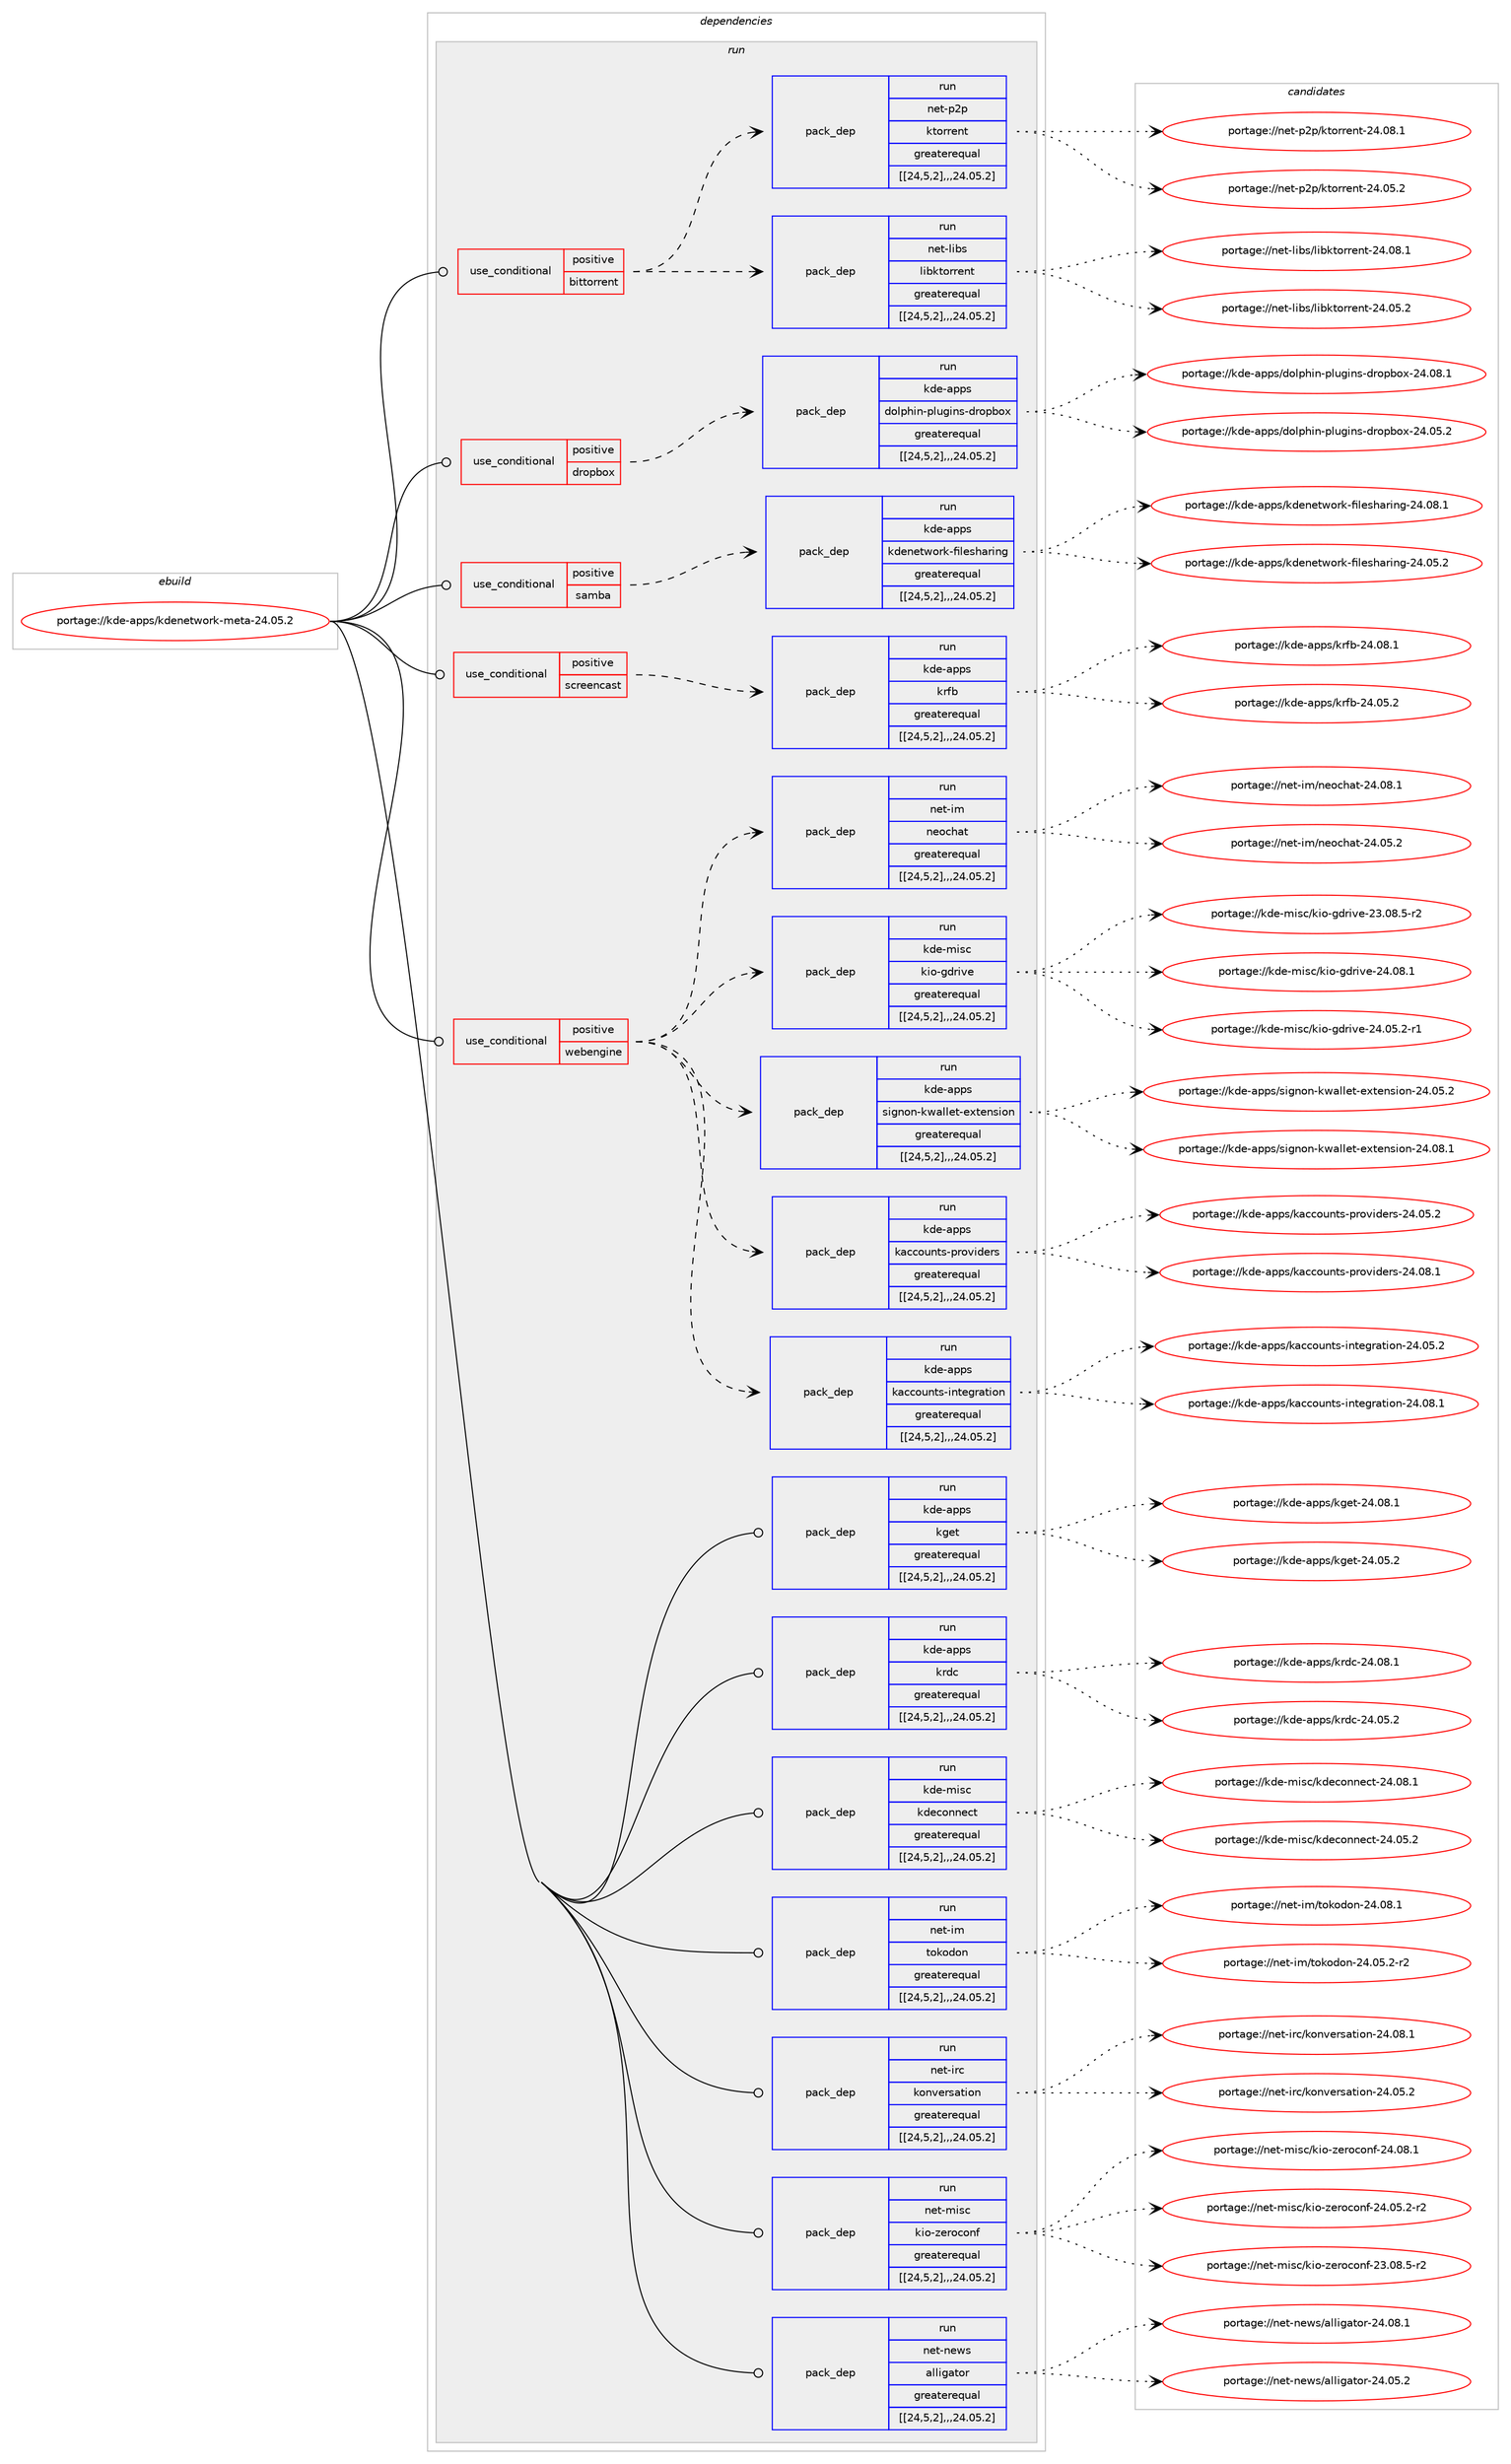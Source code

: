 digraph prolog {

# *************
# Graph options
# *************

newrank=true;
concentrate=true;
compound=true;
graph [rankdir=LR,fontname=Helvetica,fontsize=10,ranksep=1.5];#, ranksep=2.5, nodesep=0.2];
edge  [arrowhead=vee];
node  [fontname=Helvetica,fontsize=10];

# **********
# The ebuild
# **********

subgraph cluster_leftcol {
color=gray;
label=<<i>ebuild</i>>;
id [label="portage://kde-apps/kdenetwork-meta-24.05.2", color=red, width=4, href="../kde-apps/kdenetwork-meta-24.05.2.svg"];
}

# ****************
# The dependencies
# ****************

subgraph cluster_midcol {
color=gray;
label=<<i>dependencies</i>>;
subgraph cluster_compile {
fillcolor="#eeeeee";
style=filled;
label=<<i>compile</i>>;
}
subgraph cluster_compileandrun {
fillcolor="#eeeeee";
style=filled;
label=<<i>compile and run</i>>;
}
subgraph cluster_run {
fillcolor="#eeeeee";
style=filled;
label=<<i>run</i>>;
subgraph cond69042 {
dependency257477 [label=<<TABLE BORDER="0" CELLBORDER="1" CELLSPACING="0" CELLPADDING="4"><TR><TD ROWSPAN="3" CELLPADDING="10">use_conditional</TD></TR><TR><TD>positive</TD></TR><TR><TD>bittorrent</TD></TR></TABLE>>, shape=none, color=red];
subgraph pack186670 {
dependency257478 [label=<<TABLE BORDER="0" CELLBORDER="1" CELLSPACING="0" CELLPADDING="4" WIDTH="220"><TR><TD ROWSPAN="6" CELLPADDING="30">pack_dep</TD></TR><TR><TD WIDTH="110">run</TD></TR><TR><TD>net-libs</TD></TR><TR><TD>libktorrent</TD></TR><TR><TD>greaterequal</TD></TR><TR><TD>[[24,5,2],,,24.05.2]</TD></TR></TABLE>>, shape=none, color=blue];
}
dependency257477:e -> dependency257478:w [weight=20,style="dashed",arrowhead="vee"];
subgraph pack186671 {
dependency257479 [label=<<TABLE BORDER="0" CELLBORDER="1" CELLSPACING="0" CELLPADDING="4" WIDTH="220"><TR><TD ROWSPAN="6" CELLPADDING="30">pack_dep</TD></TR><TR><TD WIDTH="110">run</TD></TR><TR><TD>net-p2p</TD></TR><TR><TD>ktorrent</TD></TR><TR><TD>greaterequal</TD></TR><TR><TD>[[24,5,2],,,24.05.2]</TD></TR></TABLE>>, shape=none, color=blue];
}
dependency257477:e -> dependency257479:w [weight=20,style="dashed",arrowhead="vee"];
}
id:e -> dependency257477:w [weight=20,style="solid",arrowhead="odot"];
subgraph cond69043 {
dependency257480 [label=<<TABLE BORDER="0" CELLBORDER="1" CELLSPACING="0" CELLPADDING="4"><TR><TD ROWSPAN="3" CELLPADDING="10">use_conditional</TD></TR><TR><TD>positive</TD></TR><TR><TD>dropbox</TD></TR></TABLE>>, shape=none, color=red];
subgraph pack186672 {
dependency257481 [label=<<TABLE BORDER="0" CELLBORDER="1" CELLSPACING="0" CELLPADDING="4" WIDTH="220"><TR><TD ROWSPAN="6" CELLPADDING="30">pack_dep</TD></TR><TR><TD WIDTH="110">run</TD></TR><TR><TD>kde-apps</TD></TR><TR><TD>dolphin-plugins-dropbox</TD></TR><TR><TD>greaterequal</TD></TR><TR><TD>[[24,5,2],,,24.05.2]</TD></TR></TABLE>>, shape=none, color=blue];
}
dependency257480:e -> dependency257481:w [weight=20,style="dashed",arrowhead="vee"];
}
id:e -> dependency257480:w [weight=20,style="solid",arrowhead="odot"];
subgraph cond69044 {
dependency257482 [label=<<TABLE BORDER="0" CELLBORDER="1" CELLSPACING="0" CELLPADDING="4"><TR><TD ROWSPAN="3" CELLPADDING="10">use_conditional</TD></TR><TR><TD>positive</TD></TR><TR><TD>samba</TD></TR></TABLE>>, shape=none, color=red];
subgraph pack186673 {
dependency257483 [label=<<TABLE BORDER="0" CELLBORDER="1" CELLSPACING="0" CELLPADDING="4" WIDTH="220"><TR><TD ROWSPAN="6" CELLPADDING="30">pack_dep</TD></TR><TR><TD WIDTH="110">run</TD></TR><TR><TD>kde-apps</TD></TR><TR><TD>kdenetwork-filesharing</TD></TR><TR><TD>greaterequal</TD></TR><TR><TD>[[24,5,2],,,24.05.2]</TD></TR></TABLE>>, shape=none, color=blue];
}
dependency257482:e -> dependency257483:w [weight=20,style="dashed",arrowhead="vee"];
}
id:e -> dependency257482:w [weight=20,style="solid",arrowhead="odot"];
subgraph cond69045 {
dependency257484 [label=<<TABLE BORDER="0" CELLBORDER="1" CELLSPACING="0" CELLPADDING="4"><TR><TD ROWSPAN="3" CELLPADDING="10">use_conditional</TD></TR><TR><TD>positive</TD></TR><TR><TD>screencast</TD></TR></TABLE>>, shape=none, color=red];
subgraph pack186674 {
dependency257485 [label=<<TABLE BORDER="0" CELLBORDER="1" CELLSPACING="0" CELLPADDING="4" WIDTH="220"><TR><TD ROWSPAN="6" CELLPADDING="30">pack_dep</TD></TR><TR><TD WIDTH="110">run</TD></TR><TR><TD>kde-apps</TD></TR><TR><TD>krfb</TD></TR><TR><TD>greaterequal</TD></TR><TR><TD>[[24,5,2],,,24.05.2]</TD></TR></TABLE>>, shape=none, color=blue];
}
dependency257484:e -> dependency257485:w [weight=20,style="dashed",arrowhead="vee"];
}
id:e -> dependency257484:w [weight=20,style="solid",arrowhead="odot"];
subgraph cond69046 {
dependency257486 [label=<<TABLE BORDER="0" CELLBORDER="1" CELLSPACING="0" CELLPADDING="4"><TR><TD ROWSPAN="3" CELLPADDING="10">use_conditional</TD></TR><TR><TD>positive</TD></TR><TR><TD>webengine</TD></TR></TABLE>>, shape=none, color=red];
subgraph pack186675 {
dependency257487 [label=<<TABLE BORDER="0" CELLBORDER="1" CELLSPACING="0" CELLPADDING="4" WIDTH="220"><TR><TD ROWSPAN="6" CELLPADDING="30">pack_dep</TD></TR><TR><TD WIDTH="110">run</TD></TR><TR><TD>kde-apps</TD></TR><TR><TD>kaccounts-integration</TD></TR><TR><TD>greaterequal</TD></TR><TR><TD>[[24,5,2],,,24.05.2]</TD></TR></TABLE>>, shape=none, color=blue];
}
dependency257486:e -> dependency257487:w [weight=20,style="dashed",arrowhead="vee"];
subgraph pack186676 {
dependency257488 [label=<<TABLE BORDER="0" CELLBORDER="1" CELLSPACING="0" CELLPADDING="4" WIDTH="220"><TR><TD ROWSPAN="6" CELLPADDING="30">pack_dep</TD></TR><TR><TD WIDTH="110">run</TD></TR><TR><TD>kde-apps</TD></TR><TR><TD>kaccounts-providers</TD></TR><TR><TD>greaterequal</TD></TR><TR><TD>[[24,5,2],,,24.05.2]</TD></TR></TABLE>>, shape=none, color=blue];
}
dependency257486:e -> dependency257488:w [weight=20,style="dashed",arrowhead="vee"];
subgraph pack186677 {
dependency257489 [label=<<TABLE BORDER="0" CELLBORDER="1" CELLSPACING="0" CELLPADDING="4" WIDTH="220"><TR><TD ROWSPAN="6" CELLPADDING="30">pack_dep</TD></TR><TR><TD WIDTH="110">run</TD></TR><TR><TD>kde-apps</TD></TR><TR><TD>signon-kwallet-extension</TD></TR><TR><TD>greaterequal</TD></TR><TR><TD>[[24,5,2],,,24.05.2]</TD></TR></TABLE>>, shape=none, color=blue];
}
dependency257486:e -> dependency257489:w [weight=20,style="dashed",arrowhead="vee"];
subgraph pack186678 {
dependency257490 [label=<<TABLE BORDER="0" CELLBORDER="1" CELLSPACING="0" CELLPADDING="4" WIDTH="220"><TR><TD ROWSPAN="6" CELLPADDING="30">pack_dep</TD></TR><TR><TD WIDTH="110">run</TD></TR><TR><TD>kde-misc</TD></TR><TR><TD>kio-gdrive</TD></TR><TR><TD>greaterequal</TD></TR><TR><TD>[[24,5,2],,,24.05.2]</TD></TR></TABLE>>, shape=none, color=blue];
}
dependency257486:e -> dependency257490:w [weight=20,style="dashed",arrowhead="vee"];
subgraph pack186679 {
dependency257491 [label=<<TABLE BORDER="0" CELLBORDER="1" CELLSPACING="0" CELLPADDING="4" WIDTH="220"><TR><TD ROWSPAN="6" CELLPADDING="30">pack_dep</TD></TR><TR><TD WIDTH="110">run</TD></TR><TR><TD>net-im</TD></TR><TR><TD>neochat</TD></TR><TR><TD>greaterequal</TD></TR><TR><TD>[[24,5,2],,,24.05.2]</TD></TR></TABLE>>, shape=none, color=blue];
}
dependency257486:e -> dependency257491:w [weight=20,style="dashed",arrowhead="vee"];
}
id:e -> dependency257486:w [weight=20,style="solid",arrowhead="odot"];
subgraph pack186680 {
dependency257492 [label=<<TABLE BORDER="0" CELLBORDER="1" CELLSPACING="0" CELLPADDING="4" WIDTH="220"><TR><TD ROWSPAN="6" CELLPADDING="30">pack_dep</TD></TR><TR><TD WIDTH="110">run</TD></TR><TR><TD>kde-apps</TD></TR><TR><TD>kget</TD></TR><TR><TD>greaterequal</TD></TR><TR><TD>[[24,5,2],,,24.05.2]</TD></TR></TABLE>>, shape=none, color=blue];
}
id:e -> dependency257492:w [weight=20,style="solid",arrowhead="odot"];
subgraph pack186681 {
dependency257493 [label=<<TABLE BORDER="0" CELLBORDER="1" CELLSPACING="0" CELLPADDING="4" WIDTH="220"><TR><TD ROWSPAN="6" CELLPADDING="30">pack_dep</TD></TR><TR><TD WIDTH="110">run</TD></TR><TR><TD>kde-apps</TD></TR><TR><TD>krdc</TD></TR><TR><TD>greaterequal</TD></TR><TR><TD>[[24,5,2],,,24.05.2]</TD></TR></TABLE>>, shape=none, color=blue];
}
id:e -> dependency257493:w [weight=20,style="solid",arrowhead="odot"];
subgraph pack186682 {
dependency257494 [label=<<TABLE BORDER="0" CELLBORDER="1" CELLSPACING="0" CELLPADDING="4" WIDTH="220"><TR><TD ROWSPAN="6" CELLPADDING="30">pack_dep</TD></TR><TR><TD WIDTH="110">run</TD></TR><TR><TD>kde-misc</TD></TR><TR><TD>kdeconnect</TD></TR><TR><TD>greaterequal</TD></TR><TR><TD>[[24,5,2],,,24.05.2]</TD></TR></TABLE>>, shape=none, color=blue];
}
id:e -> dependency257494:w [weight=20,style="solid",arrowhead="odot"];
subgraph pack186683 {
dependency257495 [label=<<TABLE BORDER="0" CELLBORDER="1" CELLSPACING="0" CELLPADDING="4" WIDTH="220"><TR><TD ROWSPAN="6" CELLPADDING="30">pack_dep</TD></TR><TR><TD WIDTH="110">run</TD></TR><TR><TD>net-im</TD></TR><TR><TD>tokodon</TD></TR><TR><TD>greaterequal</TD></TR><TR><TD>[[24,5,2],,,24.05.2]</TD></TR></TABLE>>, shape=none, color=blue];
}
id:e -> dependency257495:w [weight=20,style="solid",arrowhead="odot"];
subgraph pack186684 {
dependency257496 [label=<<TABLE BORDER="0" CELLBORDER="1" CELLSPACING="0" CELLPADDING="4" WIDTH="220"><TR><TD ROWSPAN="6" CELLPADDING="30">pack_dep</TD></TR><TR><TD WIDTH="110">run</TD></TR><TR><TD>net-irc</TD></TR><TR><TD>konversation</TD></TR><TR><TD>greaterequal</TD></TR><TR><TD>[[24,5,2],,,24.05.2]</TD></TR></TABLE>>, shape=none, color=blue];
}
id:e -> dependency257496:w [weight=20,style="solid",arrowhead="odot"];
subgraph pack186685 {
dependency257497 [label=<<TABLE BORDER="0" CELLBORDER="1" CELLSPACING="0" CELLPADDING="4" WIDTH="220"><TR><TD ROWSPAN="6" CELLPADDING="30">pack_dep</TD></TR><TR><TD WIDTH="110">run</TD></TR><TR><TD>net-misc</TD></TR><TR><TD>kio-zeroconf</TD></TR><TR><TD>greaterequal</TD></TR><TR><TD>[[24,5,2],,,24.05.2]</TD></TR></TABLE>>, shape=none, color=blue];
}
id:e -> dependency257497:w [weight=20,style="solid",arrowhead="odot"];
subgraph pack186686 {
dependency257498 [label=<<TABLE BORDER="0" CELLBORDER="1" CELLSPACING="0" CELLPADDING="4" WIDTH="220"><TR><TD ROWSPAN="6" CELLPADDING="30">pack_dep</TD></TR><TR><TD WIDTH="110">run</TD></TR><TR><TD>net-news</TD></TR><TR><TD>alligator</TD></TR><TR><TD>greaterequal</TD></TR><TR><TD>[[24,5,2],,,24.05.2]</TD></TR></TABLE>>, shape=none, color=blue];
}
id:e -> dependency257498:w [weight=20,style="solid",arrowhead="odot"];
}
}

# **************
# The candidates
# **************

subgraph cluster_choices {
rank=same;
color=gray;
label=<<i>candidates</i>>;

subgraph choice186670 {
color=black;
nodesep=1;
choice110101116451081059811547108105981071161111141141011101164550524648564649 [label="portage://net-libs/libktorrent-24.08.1", color=red, width=4,href="../net-libs/libktorrent-24.08.1.svg"];
choice110101116451081059811547108105981071161111141141011101164550524648534650 [label="portage://net-libs/libktorrent-24.05.2", color=red, width=4,href="../net-libs/libktorrent-24.05.2.svg"];
dependency257478:e -> choice110101116451081059811547108105981071161111141141011101164550524648564649:w [style=dotted,weight="100"];
dependency257478:e -> choice110101116451081059811547108105981071161111141141011101164550524648534650:w [style=dotted,weight="100"];
}
subgraph choice186671 {
color=black;
nodesep=1;
choice1101011164511250112471071161111141141011101164550524648564649 [label="portage://net-p2p/ktorrent-24.08.1", color=red, width=4,href="../net-p2p/ktorrent-24.08.1.svg"];
choice1101011164511250112471071161111141141011101164550524648534650 [label="portage://net-p2p/ktorrent-24.05.2", color=red, width=4,href="../net-p2p/ktorrent-24.05.2.svg"];
dependency257479:e -> choice1101011164511250112471071161111141141011101164550524648564649:w [style=dotted,weight="100"];
dependency257479:e -> choice1101011164511250112471071161111141141011101164550524648534650:w [style=dotted,weight="100"];
}
subgraph choice186672 {
color=black;
nodesep=1;
choice1071001014597112112115471001111081121041051104511210811710310511011545100114111112981111204550524648564649 [label="portage://kde-apps/dolphin-plugins-dropbox-24.08.1", color=red, width=4,href="../kde-apps/dolphin-plugins-dropbox-24.08.1.svg"];
choice1071001014597112112115471001111081121041051104511210811710310511011545100114111112981111204550524648534650 [label="portage://kde-apps/dolphin-plugins-dropbox-24.05.2", color=red, width=4,href="../kde-apps/dolphin-plugins-dropbox-24.05.2.svg"];
dependency257481:e -> choice1071001014597112112115471001111081121041051104511210811710310511011545100114111112981111204550524648564649:w [style=dotted,weight="100"];
dependency257481:e -> choice1071001014597112112115471001111081121041051104511210811710310511011545100114111112981111204550524648534650:w [style=dotted,weight="100"];
}
subgraph choice186673 {
color=black;
nodesep=1;
choice10710010145971121121154710710010111010111611911111410745102105108101115104971141051101034550524648564649 [label="portage://kde-apps/kdenetwork-filesharing-24.08.1", color=red, width=4,href="../kde-apps/kdenetwork-filesharing-24.08.1.svg"];
choice10710010145971121121154710710010111010111611911111410745102105108101115104971141051101034550524648534650 [label="portage://kde-apps/kdenetwork-filesharing-24.05.2", color=red, width=4,href="../kde-apps/kdenetwork-filesharing-24.05.2.svg"];
dependency257483:e -> choice10710010145971121121154710710010111010111611911111410745102105108101115104971141051101034550524648564649:w [style=dotted,weight="100"];
dependency257483:e -> choice10710010145971121121154710710010111010111611911111410745102105108101115104971141051101034550524648534650:w [style=dotted,weight="100"];
}
subgraph choice186674 {
color=black;
nodesep=1;
choice107100101459711211211547107114102984550524648564649 [label="portage://kde-apps/krfb-24.08.1", color=red, width=4,href="../kde-apps/krfb-24.08.1.svg"];
choice107100101459711211211547107114102984550524648534650 [label="portage://kde-apps/krfb-24.05.2", color=red, width=4,href="../kde-apps/krfb-24.05.2.svg"];
dependency257485:e -> choice107100101459711211211547107114102984550524648564649:w [style=dotted,weight="100"];
dependency257485:e -> choice107100101459711211211547107114102984550524648534650:w [style=dotted,weight="100"];
}
subgraph choice186675 {
color=black;
nodesep=1;
choice10710010145971121121154710797999911111711011611545105110116101103114971161051111104550524648564649 [label="portage://kde-apps/kaccounts-integration-24.08.1", color=red, width=4,href="../kde-apps/kaccounts-integration-24.08.1.svg"];
choice10710010145971121121154710797999911111711011611545105110116101103114971161051111104550524648534650 [label="portage://kde-apps/kaccounts-integration-24.05.2", color=red, width=4,href="../kde-apps/kaccounts-integration-24.05.2.svg"];
dependency257487:e -> choice10710010145971121121154710797999911111711011611545105110116101103114971161051111104550524648564649:w [style=dotted,weight="100"];
dependency257487:e -> choice10710010145971121121154710797999911111711011611545105110116101103114971161051111104550524648534650:w [style=dotted,weight="100"];
}
subgraph choice186676 {
color=black;
nodesep=1;
choice107100101459711211211547107979999111117110116115451121141111181051001011141154550524648564649 [label="portage://kde-apps/kaccounts-providers-24.08.1", color=red, width=4,href="../kde-apps/kaccounts-providers-24.08.1.svg"];
choice107100101459711211211547107979999111117110116115451121141111181051001011141154550524648534650 [label="portage://kde-apps/kaccounts-providers-24.05.2", color=red, width=4,href="../kde-apps/kaccounts-providers-24.05.2.svg"];
dependency257488:e -> choice107100101459711211211547107979999111117110116115451121141111181051001011141154550524648564649:w [style=dotted,weight="100"];
dependency257488:e -> choice107100101459711211211547107979999111117110116115451121141111181051001011141154550524648534650:w [style=dotted,weight="100"];
}
subgraph choice186677 {
color=black;
nodesep=1;
choice1071001014597112112115471151051031101111104510711997108108101116451011201161011101151051111104550524648564649 [label="portage://kde-apps/signon-kwallet-extension-24.08.1", color=red, width=4,href="../kde-apps/signon-kwallet-extension-24.08.1.svg"];
choice1071001014597112112115471151051031101111104510711997108108101116451011201161011101151051111104550524648534650 [label="portage://kde-apps/signon-kwallet-extension-24.05.2", color=red, width=4,href="../kde-apps/signon-kwallet-extension-24.05.2.svg"];
dependency257489:e -> choice1071001014597112112115471151051031101111104510711997108108101116451011201161011101151051111104550524648564649:w [style=dotted,weight="100"];
dependency257489:e -> choice1071001014597112112115471151051031101111104510711997108108101116451011201161011101151051111104550524648534650:w [style=dotted,weight="100"];
}
subgraph choice186678 {
color=black;
nodesep=1;
choice107100101451091051159947107105111451031001141051181014550524648564649 [label="portage://kde-misc/kio-gdrive-24.08.1", color=red, width=4,href="../kde-misc/kio-gdrive-24.08.1.svg"];
choice1071001014510910511599471071051114510310011410511810145505246485346504511449 [label="portage://kde-misc/kio-gdrive-24.05.2-r1", color=red, width=4,href="../kde-misc/kio-gdrive-24.05.2-r1.svg"];
choice1071001014510910511599471071051114510310011410511810145505146485646534511450 [label="portage://kde-misc/kio-gdrive-23.08.5-r2", color=red, width=4,href="../kde-misc/kio-gdrive-23.08.5-r2.svg"];
dependency257490:e -> choice107100101451091051159947107105111451031001141051181014550524648564649:w [style=dotted,weight="100"];
dependency257490:e -> choice1071001014510910511599471071051114510310011410511810145505246485346504511449:w [style=dotted,weight="100"];
dependency257490:e -> choice1071001014510910511599471071051114510310011410511810145505146485646534511450:w [style=dotted,weight="100"];
}
subgraph choice186679 {
color=black;
nodesep=1;
choice110101116451051094711010111199104971164550524648564649 [label="portage://net-im/neochat-24.08.1", color=red, width=4,href="../net-im/neochat-24.08.1.svg"];
choice110101116451051094711010111199104971164550524648534650 [label="portage://net-im/neochat-24.05.2", color=red, width=4,href="../net-im/neochat-24.05.2.svg"];
dependency257491:e -> choice110101116451051094711010111199104971164550524648564649:w [style=dotted,weight="100"];
dependency257491:e -> choice110101116451051094711010111199104971164550524648534650:w [style=dotted,weight="100"];
}
subgraph choice186680 {
color=black;
nodesep=1;
choice1071001014597112112115471071031011164550524648564649 [label="portage://kde-apps/kget-24.08.1", color=red, width=4,href="../kde-apps/kget-24.08.1.svg"];
choice1071001014597112112115471071031011164550524648534650 [label="portage://kde-apps/kget-24.05.2", color=red, width=4,href="../kde-apps/kget-24.05.2.svg"];
dependency257492:e -> choice1071001014597112112115471071031011164550524648564649:w [style=dotted,weight="100"];
dependency257492:e -> choice1071001014597112112115471071031011164550524648534650:w [style=dotted,weight="100"];
}
subgraph choice186681 {
color=black;
nodesep=1;
choice107100101459711211211547107114100994550524648564649 [label="portage://kde-apps/krdc-24.08.1", color=red, width=4,href="../kde-apps/krdc-24.08.1.svg"];
choice107100101459711211211547107114100994550524648534650 [label="portage://kde-apps/krdc-24.05.2", color=red, width=4,href="../kde-apps/krdc-24.05.2.svg"];
dependency257493:e -> choice107100101459711211211547107114100994550524648564649:w [style=dotted,weight="100"];
dependency257493:e -> choice107100101459711211211547107114100994550524648534650:w [style=dotted,weight="100"];
}
subgraph choice186682 {
color=black;
nodesep=1;
choice10710010145109105115994710710010199111110110101991164550524648564649 [label="portage://kde-misc/kdeconnect-24.08.1", color=red, width=4,href="../kde-misc/kdeconnect-24.08.1.svg"];
choice10710010145109105115994710710010199111110110101991164550524648534650 [label="portage://kde-misc/kdeconnect-24.05.2", color=red, width=4,href="../kde-misc/kdeconnect-24.05.2.svg"];
dependency257494:e -> choice10710010145109105115994710710010199111110110101991164550524648564649:w [style=dotted,weight="100"];
dependency257494:e -> choice10710010145109105115994710710010199111110110101991164550524648534650:w [style=dotted,weight="100"];
}
subgraph choice186683 {
color=black;
nodesep=1;
choice11010111645105109471161111071111001111104550524648564649 [label="portage://net-im/tokodon-24.08.1", color=red, width=4,href="../net-im/tokodon-24.08.1.svg"];
choice110101116451051094711611110711110011111045505246485346504511450 [label="portage://net-im/tokodon-24.05.2-r2", color=red, width=4,href="../net-im/tokodon-24.05.2-r2.svg"];
dependency257495:e -> choice11010111645105109471161111071111001111104550524648564649:w [style=dotted,weight="100"];
dependency257495:e -> choice110101116451051094711611110711110011111045505246485346504511450:w [style=dotted,weight="100"];
}
subgraph choice186684 {
color=black;
nodesep=1;
choice110101116451051149947107111110118101114115971161051111104550524648564649 [label="portage://net-irc/konversation-24.08.1", color=red, width=4,href="../net-irc/konversation-24.08.1.svg"];
choice110101116451051149947107111110118101114115971161051111104550524648534650 [label="portage://net-irc/konversation-24.05.2", color=red, width=4,href="../net-irc/konversation-24.05.2.svg"];
dependency257496:e -> choice110101116451051149947107111110118101114115971161051111104550524648564649:w [style=dotted,weight="100"];
dependency257496:e -> choice110101116451051149947107111110118101114115971161051111104550524648534650:w [style=dotted,weight="100"];
}
subgraph choice186685 {
color=black;
nodesep=1;
choice11010111645109105115994710710511145122101114111991111101024550524648564649 [label="portage://net-misc/kio-zeroconf-24.08.1", color=red, width=4,href="../net-misc/kio-zeroconf-24.08.1.svg"];
choice110101116451091051159947107105111451221011141119911111010245505246485346504511450 [label="portage://net-misc/kio-zeroconf-24.05.2-r2", color=red, width=4,href="../net-misc/kio-zeroconf-24.05.2-r2.svg"];
choice110101116451091051159947107105111451221011141119911111010245505146485646534511450 [label="portage://net-misc/kio-zeroconf-23.08.5-r2", color=red, width=4,href="../net-misc/kio-zeroconf-23.08.5-r2.svg"];
dependency257497:e -> choice11010111645109105115994710710511145122101114111991111101024550524648564649:w [style=dotted,weight="100"];
dependency257497:e -> choice110101116451091051159947107105111451221011141119911111010245505246485346504511450:w [style=dotted,weight="100"];
dependency257497:e -> choice110101116451091051159947107105111451221011141119911111010245505146485646534511450:w [style=dotted,weight="100"];
}
subgraph choice186686 {
color=black;
nodesep=1;
choice110101116451101011191154797108108105103971161111144550524648564649 [label="portage://net-news/alligator-24.08.1", color=red, width=4,href="../net-news/alligator-24.08.1.svg"];
choice110101116451101011191154797108108105103971161111144550524648534650 [label="portage://net-news/alligator-24.05.2", color=red, width=4,href="../net-news/alligator-24.05.2.svg"];
dependency257498:e -> choice110101116451101011191154797108108105103971161111144550524648564649:w [style=dotted,weight="100"];
dependency257498:e -> choice110101116451101011191154797108108105103971161111144550524648534650:w [style=dotted,weight="100"];
}
}

}
